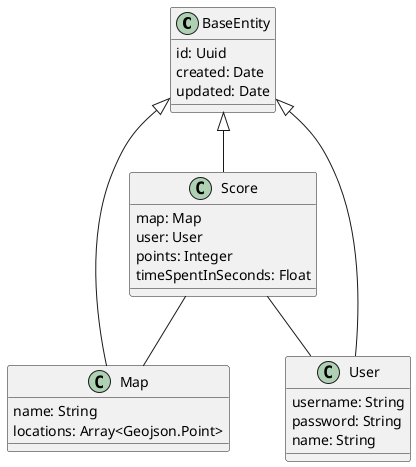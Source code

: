 @startuml geopredict class diagram
class BaseEntity {
    id: Uuid
    created: Date
    updated: Date
}

class Map extends BaseEntity {
    name: String
    locations: Array<Geojson.Point>
}

class Score extends BaseEntity {
    map: Map
    user: User
    points: Integer
    timeSpentInSeconds: Float
}

class User extends BaseEntity {
    username: String
    password: String
    name: String
}

Score -- User
Score -- Map

@enduml